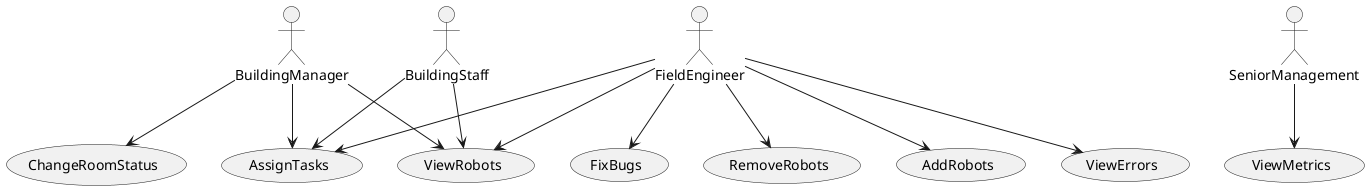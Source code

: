 @startuml UseCase
'This is the Use Case Diagram'

actor FieldEngineer
actor BuildingStaff
actor SeniorManagement
actor BuildingManager

usecase ViewRobots
usecase AssignTasks
usecase ChangeRoomStatus
usecase ViewMetrics
usecase ViewErrors
usecase FixBugs
usecase RemoveRobots
usecase AddRobots

BuildingStaff --> ViewRobots
BuildingStaff --> AssignTasks

BuildingManager --> ViewRobots
BuildingManager --> AssignTasks
BuildingManager --> ChangeRoomStatus

SeniorManagement --> ViewMetrics

FieldEngineer --> ViewRobots
FieldEngineer --> AssignTasks
FieldEngineer --> FixBugs
FieldEngineer --> AddRobots
FieldEngineer --> RemoveRobots
FieldEngineer --> ViewErrors